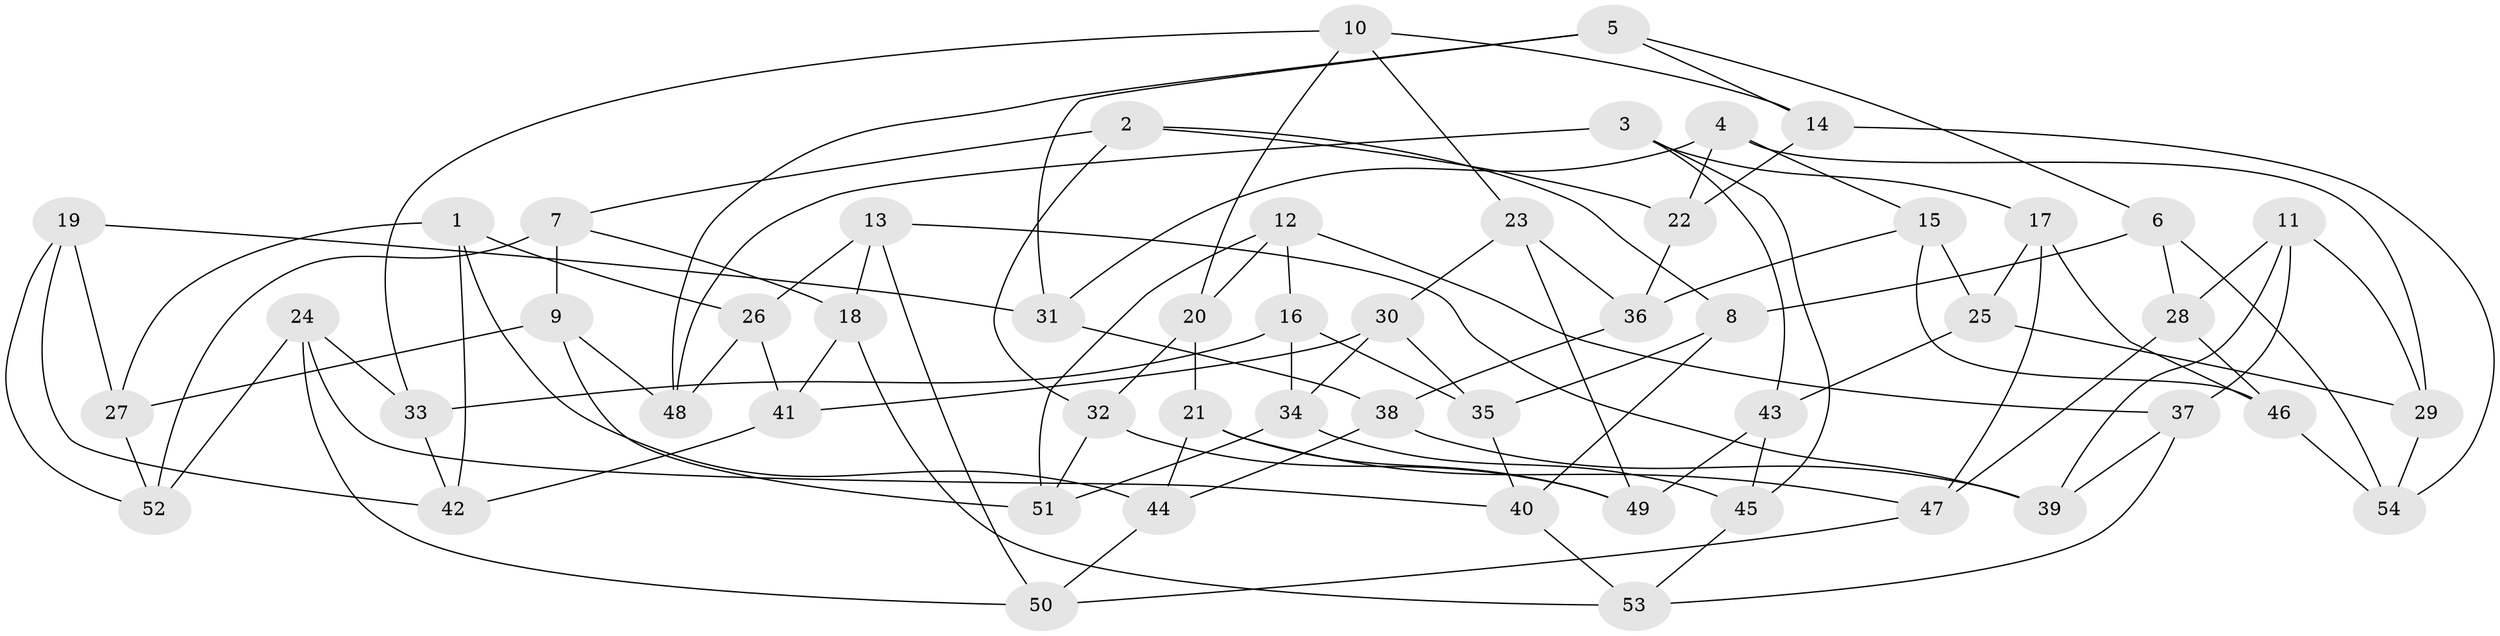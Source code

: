 // Generated by graph-tools (version 1.1) at 2025/03/03/09/25 03:03:10]
// undirected, 54 vertices, 108 edges
graph export_dot {
graph [start="1"]
  node [color=gray90,style=filled];
  1;
  2;
  3;
  4;
  5;
  6;
  7;
  8;
  9;
  10;
  11;
  12;
  13;
  14;
  15;
  16;
  17;
  18;
  19;
  20;
  21;
  22;
  23;
  24;
  25;
  26;
  27;
  28;
  29;
  30;
  31;
  32;
  33;
  34;
  35;
  36;
  37;
  38;
  39;
  40;
  41;
  42;
  43;
  44;
  45;
  46;
  47;
  48;
  49;
  50;
  51;
  52;
  53;
  54;
  1 -- 26;
  1 -- 44;
  1 -- 27;
  1 -- 42;
  2 -- 32;
  2 -- 7;
  2 -- 8;
  2 -- 22;
  3 -- 48;
  3 -- 43;
  3 -- 45;
  3 -- 17;
  4 -- 22;
  4 -- 15;
  4 -- 29;
  4 -- 31;
  5 -- 6;
  5 -- 48;
  5 -- 14;
  5 -- 31;
  6 -- 28;
  6 -- 54;
  6 -- 8;
  7 -- 18;
  7 -- 52;
  7 -- 9;
  8 -- 35;
  8 -- 40;
  9 -- 27;
  9 -- 48;
  9 -- 51;
  10 -- 14;
  10 -- 33;
  10 -- 23;
  10 -- 20;
  11 -- 37;
  11 -- 39;
  11 -- 29;
  11 -- 28;
  12 -- 20;
  12 -- 16;
  12 -- 51;
  12 -- 37;
  13 -- 26;
  13 -- 50;
  13 -- 39;
  13 -- 18;
  14 -- 54;
  14 -- 22;
  15 -- 46;
  15 -- 25;
  15 -- 36;
  16 -- 34;
  16 -- 33;
  16 -- 35;
  17 -- 47;
  17 -- 25;
  17 -- 46;
  18 -- 41;
  18 -- 53;
  19 -- 31;
  19 -- 52;
  19 -- 42;
  19 -- 27;
  20 -- 32;
  20 -- 21;
  21 -- 49;
  21 -- 47;
  21 -- 44;
  22 -- 36;
  23 -- 49;
  23 -- 36;
  23 -- 30;
  24 -- 33;
  24 -- 40;
  24 -- 50;
  24 -- 52;
  25 -- 29;
  25 -- 43;
  26 -- 41;
  26 -- 48;
  27 -- 52;
  28 -- 46;
  28 -- 47;
  29 -- 54;
  30 -- 41;
  30 -- 34;
  30 -- 35;
  31 -- 38;
  32 -- 51;
  32 -- 49;
  33 -- 42;
  34 -- 45;
  34 -- 51;
  35 -- 40;
  36 -- 38;
  37 -- 39;
  37 -- 53;
  38 -- 44;
  38 -- 39;
  40 -- 53;
  41 -- 42;
  43 -- 45;
  43 -- 49;
  44 -- 50;
  45 -- 53;
  46 -- 54;
  47 -- 50;
}
